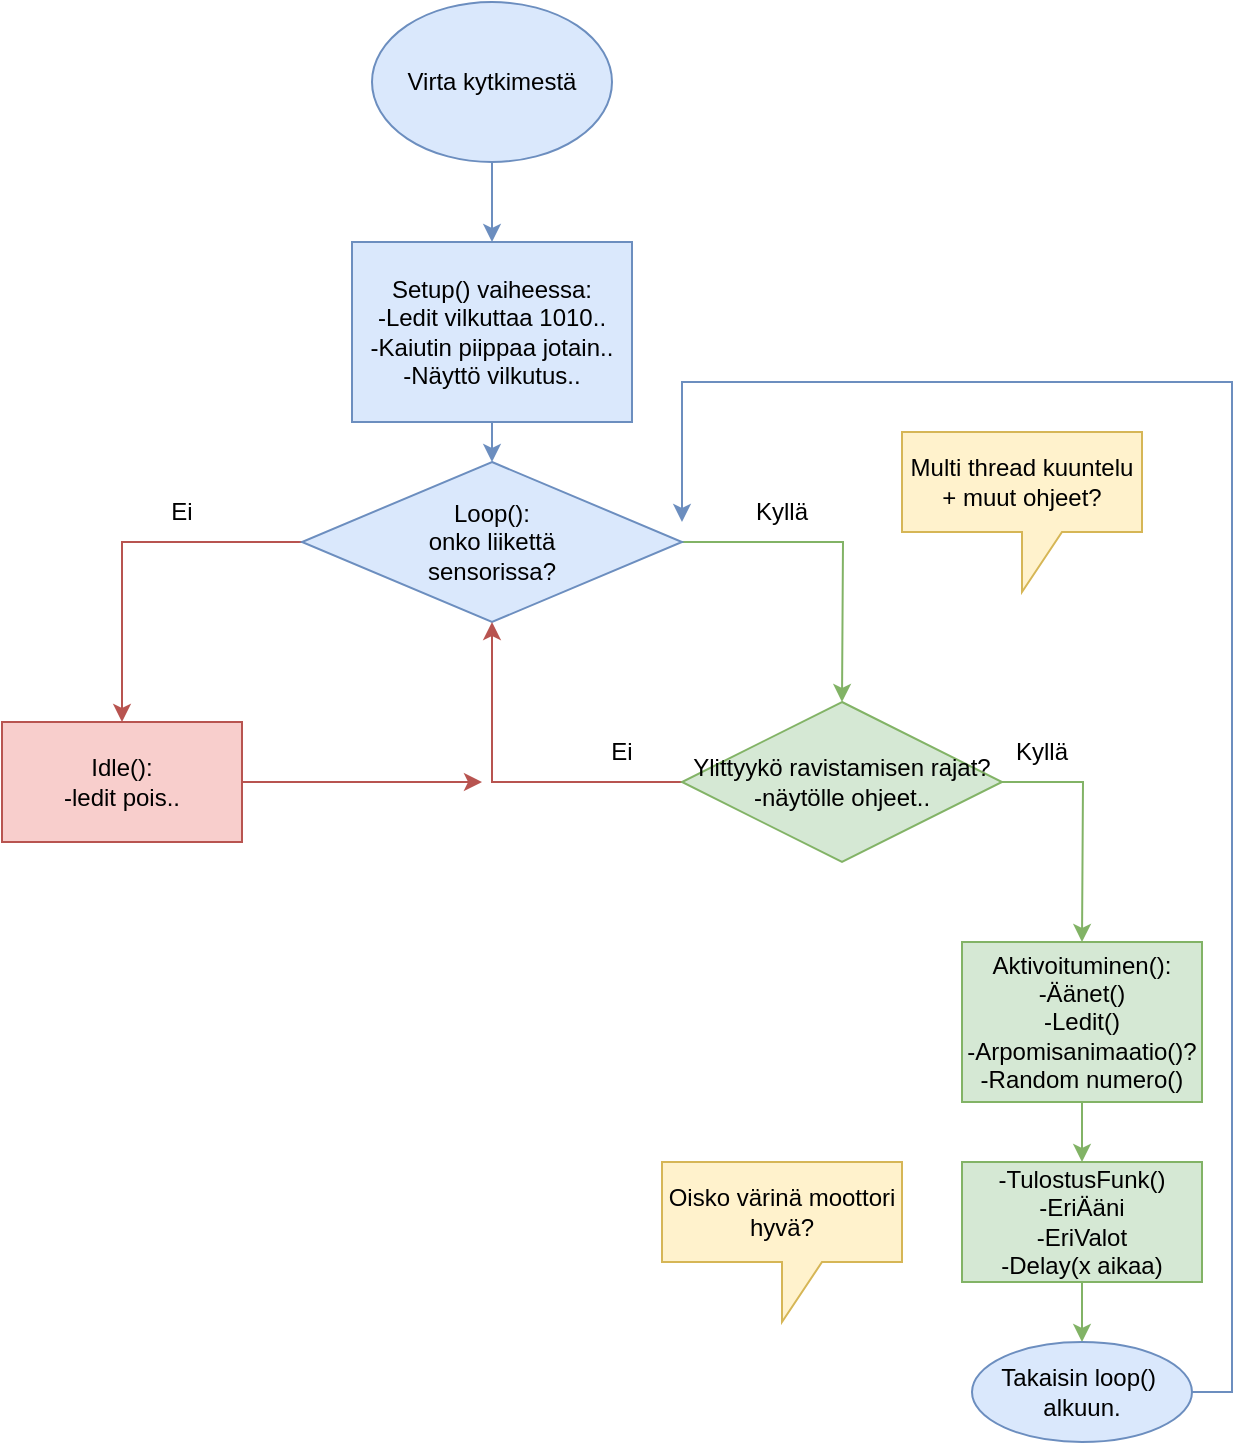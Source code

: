 <mxfile version="15.7.3" type="device"><diagram id="lqHSMpW6qnfSZ8nZ2y23" name="Page-1"><mxGraphModel dx="1102" dy="865" grid="1" gridSize="10" guides="1" tooltips="1" connect="1" arrows="1" fold="1" page="1" pageScale="1" pageWidth="850" pageHeight="1100" math="0" shadow="0"><root><mxCell id="0"/><mxCell id="1" parent="0"/><mxCell id="L8tRk6Elq2vreApCWxTe-19" style="edgeStyle=orthogonalEdgeStyle;rounded=0;orthogonalLoop=1;jettySize=auto;html=1;exitX=0.5;exitY=1;exitDx=0;exitDy=0;entryX=0.5;entryY=0;entryDx=0;entryDy=0;fillColor=#dae8fc;strokeColor=#6c8ebf;" edge="1" parent="1" source="L8tRk6Elq2vreApCWxTe-1" target="L8tRk6Elq2vreApCWxTe-2"><mxGeometry relative="1" as="geometry"/></mxCell><mxCell id="L8tRk6Elq2vreApCWxTe-1" value="Virta kytkimestä" style="ellipse;whiteSpace=wrap;html=1;fillColor=#dae8fc;strokeColor=#6c8ebf;" vertex="1" parent="1"><mxGeometry x="365" y="50" width="120" height="80" as="geometry"/></mxCell><mxCell id="L8tRk6Elq2vreApCWxTe-20" style="edgeStyle=orthogonalEdgeStyle;rounded=0;orthogonalLoop=1;jettySize=auto;html=1;exitX=0.5;exitY=1;exitDx=0;exitDy=0;entryX=0.5;entryY=0;entryDx=0;entryDy=0;fillColor=#dae8fc;strokeColor=#6c8ebf;" edge="1" parent="1" source="L8tRk6Elq2vreApCWxTe-2" target="L8tRk6Elq2vreApCWxTe-4"><mxGeometry relative="1" as="geometry"/></mxCell><mxCell id="L8tRk6Elq2vreApCWxTe-2" value="Setup() vaiheessa:&lt;br&gt;-Ledit vilkuttaa 1010..&lt;br&gt;-Kaiutin piippaa jotain..&lt;br&gt;-Näyttö vilkutus.." style="rounded=0;whiteSpace=wrap;html=1;fillColor=#dae8fc;strokeColor=#6c8ebf;" vertex="1" parent="1"><mxGeometry x="355" y="170" width="140" height="90" as="geometry"/></mxCell><mxCell id="L8tRk6Elq2vreApCWxTe-6" style="edgeStyle=orthogonalEdgeStyle;rounded=0;orthogonalLoop=1;jettySize=auto;html=1;exitX=0;exitY=0.5;exitDx=0;exitDy=0;fillColor=#f8cecc;strokeColor=#b85450;" edge="1" parent="1" source="L8tRk6Elq2vreApCWxTe-4" target="L8tRk6Elq2vreApCWxTe-7"><mxGeometry relative="1" as="geometry"><mxPoint x="240" y="400" as="targetPoint"/><Array as="points"><mxPoint x="240" y="320"/></Array></mxGeometry></mxCell><mxCell id="L8tRk6Elq2vreApCWxTe-8" style="edgeStyle=orthogonalEdgeStyle;rounded=0;orthogonalLoop=1;jettySize=auto;html=1;exitX=1;exitY=0.5;exitDx=0;exitDy=0;fillColor=#d5e8d4;strokeColor=#82b366;" edge="1" parent="1" source="L8tRk6Elq2vreApCWxTe-4"><mxGeometry relative="1" as="geometry"><mxPoint x="600" y="400" as="targetPoint"/></mxGeometry></mxCell><mxCell id="L8tRk6Elq2vreApCWxTe-4" value="Loop():&lt;br&gt;onko liikettä &lt;br&gt;sensorissa?" style="rhombus;whiteSpace=wrap;html=1;fillColor=#dae8fc;strokeColor=#6c8ebf;" vertex="1" parent="1"><mxGeometry x="330" y="280" width="190" height="80" as="geometry"/></mxCell><mxCell id="L8tRk6Elq2vreApCWxTe-18" style="edgeStyle=orthogonalEdgeStyle;rounded=0;orthogonalLoop=1;jettySize=auto;html=1;exitX=1;exitY=0.5;exitDx=0;exitDy=0;fillColor=#f8cecc;strokeColor=#b85450;" edge="1" parent="1" source="L8tRk6Elq2vreApCWxTe-7"><mxGeometry relative="1" as="geometry"><mxPoint x="420" y="440" as="targetPoint"/></mxGeometry></mxCell><mxCell id="L8tRk6Elq2vreApCWxTe-7" value="Idle():&lt;br&gt;-ledit pois.." style="rounded=0;whiteSpace=wrap;html=1;fillColor=#f8cecc;strokeColor=#b85450;" vertex="1" parent="1"><mxGeometry x="180" y="410" width="120" height="60" as="geometry"/></mxCell><mxCell id="L8tRk6Elq2vreApCWxTe-10" value="Ei" style="text;html=1;strokeColor=none;fillColor=none;align=center;verticalAlign=middle;whiteSpace=wrap;rounded=0;" vertex="1" parent="1"><mxGeometry x="240" y="290" width="60" height="30" as="geometry"/></mxCell><mxCell id="L8tRk6Elq2vreApCWxTe-11" value="Kyllä" style="text;html=1;strokeColor=none;fillColor=none;align=center;verticalAlign=middle;whiteSpace=wrap;rounded=0;" vertex="1" parent="1"><mxGeometry x="540" y="290" width="60" height="30" as="geometry"/></mxCell><mxCell id="L8tRk6Elq2vreApCWxTe-14" style="edgeStyle=orthogonalEdgeStyle;rounded=0;orthogonalLoop=1;jettySize=auto;html=1;exitX=0;exitY=0.5;exitDx=0;exitDy=0;entryX=0.5;entryY=1;entryDx=0;entryDy=0;fillColor=#f8cecc;strokeColor=#b85450;" edge="1" parent="1" source="L8tRk6Elq2vreApCWxTe-13" target="L8tRk6Elq2vreApCWxTe-4"><mxGeometry relative="1" as="geometry"><mxPoint x="400" y="440" as="targetPoint"/></mxGeometry></mxCell><mxCell id="L8tRk6Elq2vreApCWxTe-15" style="edgeStyle=orthogonalEdgeStyle;rounded=0;orthogonalLoop=1;jettySize=auto;html=1;exitX=1;exitY=0.5;exitDx=0;exitDy=0;fillColor=#d5e8d4;strokeColor=#82b366;" edge="1" parent="1" source="L8tRk6Elq2vreApCWxTe-13"><mxGeometry relative="1" as="geometry"><mxPoint x="720" y="520" as="targetPoint"/></mxGeometry></mxCell><mxCell id="L8tRk6Elq2vreApCWxTe-13" value="Ylittyykö ravistamisen rajat?&lt;br&gt;-näytölle ohjeet.." style="rhombus;whiteSpace=wrap;html=1;fillColor=#d5e8d4;strokeColor=#82b366;" vertex="1" parent="1"><mxGeometry x="520" y="400" width="160" height="80" as="geometry"/></mxCell><mxCell id="L8tRk6Elq2vreApCWxTe-16" value="Ei" style="text;html=1;strokeColor=none;fillColor=none;align=center;verticalAlign=middle;whiteSpace=wrap;rounded=0;" vertex="1" parent="1"><mxGeometry x="460" y="410" width="60" height="30" as="geometry"/></mxCell><mxCell id="L8tRk6Elq2vreApCWxTe-17" value="Kyllä" style="text;html=1;strokeColor=none;fillColor=none;align=center;verticalAlign=middle;whiteSpace=wrap;rounded=0;" vertex="1" parent="1"><mxGeometry x="670" y="410" width="60" height="30" as="geometry"/></mxCell><mxCell id="L8tRk6Elq2vreApCWxTe-25" style="edgeStyle=orthogonalEdgeStyle;rounded=0;orthogonalLoop=1;jettySize=auto;html=1;exitX=0.5;exitY=1;exitDx=0;exitDy=0;entryX=0.5;entryY=0;entryDx=0;entryDy=0;fillColor=#d5e8d4;strokeColor=#82b366;" edge="1" parent="1" source="L8tRk6Elq2vreApCWxTe-21" target="L8tRk6Elq2vreApCWxTe-22"><mxGeometry relative="1" as="geometry"/></mxCell><mxCell id="L8tRk6Elq2vreApCWxTe-21" value="Aktivoituminen():&lt;br&gt;-Äänet()&lt;br&gt;-Ledit()&lt;br&gt;-Arpomisanimaatio()?&lt;br&gt;-Random numero()&lt;br&gt;" style="rounded=0;whiteSpace=wrap;html=1;fillColor=#d5e8d4;strokeColor=#82b366;" vertex="1" parent="1"><mxGeometry x="660" y="520" width="120" height="80" as="geometry"/></mxCell><mxCell id="L8tRk6Elq2vreApCWxTe-28" style="edgeStyle=orthogonalEdgeStyle;rounded=0;orthogonalLoop=1;jettySize=auto;html=1;exitX=0.5;exitY=1;exitDx=0;exitDy=0;entryX=0.5;entryY=0;entryDx=0;entryDy=0;fillColor=#d5e8d4;strokeColor=#82b366;" edge="1" parent="1" source="L8tRk6Elq2vreApCWxTe-22" target="L8tRk6Elq2vreApCWxTe-27"><mxGeometry relative="1" as="geometry"/></mxCell><mxCell id="L8tRk6Elq2vreApCWxTe-22" value="-TulostusFunk()&lt;br&gt;-EriÄäni&lt;br&gt;-EriValot&lt;br&gt;-Delay(x aikaa)" style="rounded=0;whiteSpace=wrap;html=1;fillColor=#d5e8d4;strokeColor=#82b366;" vertex="1" parent="1"><mxGeometry x="660" y="630" width="120" height="60" as="geometry"/></mxCell><mxCell id="L8tRk6Elq2vreApCWxTe-23" value="Oisko värinä moottori hyvä?" style="shape=callout;whiteSpace=wrap;html=1;perimeter=calloutPerimeter;fillColor=#fff2cc;strokeColor=#d6b656;" vertex="1" parent="1"><mxGeometry x="510" y="630" width="120" height="80" as="geometry"/></mxCell><mxCell id="L8tRk6Elq2vreApCWxTe-26" value="Multi thread kuuntelu + muut ohjeet?" style="shape=callout;whiteSpace=wrap;html=1;perimeter=calloutPerimeter;fillColor=#fff2cc;strokeColor=#d6b656;" vertex="1" parent="1"><mxGeometry x="630" y="265" width="120" height="80" as="geometry"/></mxCell><mxCell id="L8tRk6Elq2vreApCWxTe-29" style="edgeStyle=orthogonalEdgeStyle;rounded=0;orthogonalLoop=1;jettySize=auto;html=1;exitX=1;exitY=0.5;exitDx=0;exitDy=0;fillColor=#dae8fc;strokeColor=#6c8ebf;" edge="1" parent="1" source="L8tRk6Elq2vreApCWxTe-27"><mxGeometry relative="1" as="geometry"><mxPoint x="520" y="310" as="targetPoint"/><Array as="points"><mxPoint x="795" y="745"/><mxPoint x="795" y="240"/></Array></mxGeometry></mxCell><mxCell id="L8tRk6Elq2vreApCWxTe-27" value="Takaisin loop()&amp;nbsp; alkuun." style="ellipse;whiteSpace=wrap;html=1;fillColor=#dae8fc;strokeColor=#6c8ebf;" vertex="1" parent="1"><mxGeometry x="665" y="720" width="110" height="50" as="geometry"/></mxCell></root></mxGraphModel></diagram></mxfile>